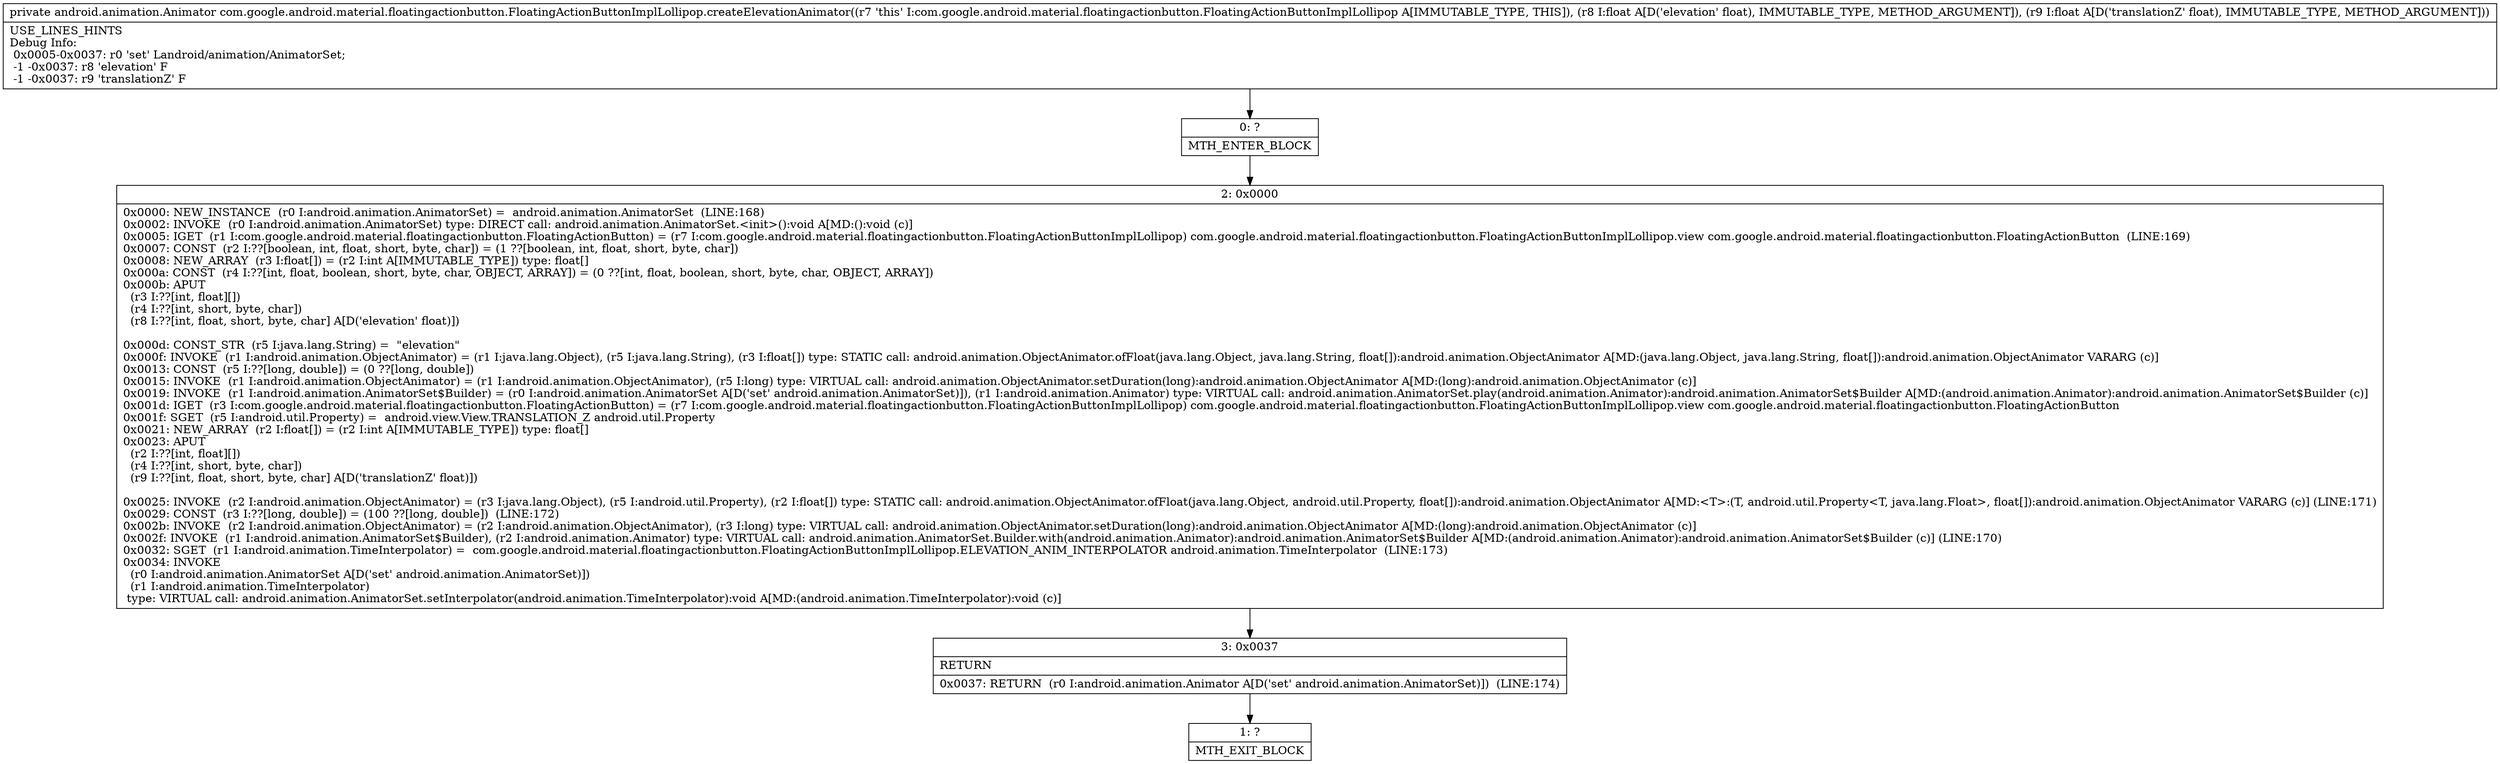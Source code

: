 digraph "CFG forcom.google.android.material.floatingactionbutton.FloatingActionButtonImplLollipop.createElevationAnimator(FF)Landroid\/animation\/Animator;" {
Node_0 [shape=record,label="{0\:\ ?|MTH_ENTER_BLOCK\l}"];
Node_2 [shape=record,label="{2\:\ 0x0000|0x0000: NEW_INSTANCE  (r0 I:android.animation.AnimatorSet) =  android.animation.AnimatorSet  (LINE:168)\l0x0002: INVOKE  (r0 I:android.animation.AnimatorSet) type: DIRECT call: android.animation.AnimatorSet.\<init\>():void A[MD:():void (c)]\l0x0005: IGET  (r1 I:com.google.android.material.floatingactionbutton.FloatingActionButton) = (r7 I:com.google.android.material.floatingactionbutton.FloatingActionButtonImplLollipop) com.google.android.material.floatingactionbutton.FloatingActionButtonImplLollipop.view com.google.android.material.floatingactionbutton.FloatingActionButton  (LINE:169)\l0x0007: CONST  (r2 I:??[boolean, int, float, short, byte, char]) = (1 ??[boolean, int, float, short, byte, char]) \l0x0008: NEW_ARRAY  (r3 I:float[]) = (r2 I:int A[IMMUTABLE_TYPE]) type: float[] \l0x000a: CONST  (r4 I:??[int, float, boolean, short, byte, char, OBJECT, ARRAY]) = (0 ??[int, float, boolean, short, byte, char, OBJECT, ARRAY]) \l0x000b: APUT  \l  (r3 I:??[int, float][])\l  (r4 I:??[int, short, byte, char])\l  (r8 I:??[int, float, short, byte, char] A[D('elevation' float)])\l \l0x000d: CONST_STR  (r5 I:java.lang.String) =  \"elevation\" \l0x000f: INVOKE  (r1 I:android.animation.ObjectAnimator) = (r1 I:java.lang.Object), (r5 I:java.lang.String), (r3 I:float[]) type: STATIC call: android.animation.ObjectAnimator.ofFloat(java.lang.Object, java.lang.String, float[]):android.animation.ObjectAnimator A[MD:(java.lang.Object, java.lang.String, float[]):android.animation.ObjectAnimator VARARG (c)]\l0x0013: CONST  (r5 I:??[long, double]) = (0 ??[long, double]) \l0x0015: INVOKE  (r1 I:android.animation.ObjectAnimator) = (r1 I:android.animation.ObjectAnimator), (r5 I:long) type: VIRTUAL call: android.animation.ObjectAnimator.setDuration(long):android.animation.ObjectAnimator A[MD:(long):android.animation.ObjectAnimator (c)]\l0x0019: INVOKE  (r1 I:android.animation.AnimatorSet$Builder) = (r0 I:android.animation.AnimatorSet A[D('set' android.animation.AnimatorSet)]), (r1 I:android.animation.Animator) type: VIRTUAL call: android.animation.AnimatorSet.play(android.animation.Animator):android.animation.AnimatorSet$Builder A[MD:(android.animation.Animator):android.animation.AnimatorSet$Builder (c)]\l0x001d: IGET  (r3 I:com.google.android.material.floatingactionbutton.FloatingActionButton) = (r7 I:com.google.android.material.floatingactionbutton.FloatingActionButtonImplLollipop) com.google.android.material.floatingactionbutton.FloatingActionButtonImplLollipop.view com.google.android.material.floatingactionbutton.FloatingActionButton \l0x001f: SGET  (r5 I:android.util.Property) =  android.view.View.TRANSLATION_Z android.util.Property \l0x0021: NEW_ARRAY  (r2 I:float[]) = (r2 I:int A[IMMUTABLE_TYPE]) type: float[] \l0x0023: APUT  \l  (r2 I:??[int, float][])\l  (r4 I:??[int, short, byte, char])\l  (r9 I:??[int, float, short, byte, char] A[D('translationZ' float)])\l \l0x0025: INVOKE  (r2 I:android.animation.ObjectAnimator) = (r3 I:java.lang.Object), (r5 I:android.util.Property), (r2 I:float[]) type: STATIC call: android.animation.ObjectAnimator.ofFloat(java.lang.Object, android.util.Property, float[]):android.animation.ObjectAnimator A[MD:\<T\>:(T, android.util.Property\<T, java.lang.Float\>, float[]):android.animation.ObjectAnimator VARARG (c)] (LINE:171)\l0x0029: CONST  (r3 I:??[long, double]) = (100 ??[long, double])  (LINE:172)\l0x002b: INVOKE  (r2 I:android.animation.ObjectAnimator) = (r2 I:android.animation.ObjectAnimator), (r3 I:long) type: VIRTUAL call: android.animation.ObjectAnimator.setDuration(long):android.animation.ObjectAnimator A[MD:(long):android.animation.ObjectAnimator (c)]\l0x002f: INVOKE  (r1 I:android.animation.AnimatorSet$Builder), (r2 I:android.animation.Animator) type: VIRTUAL call: android.animation.AnimatorSet.Builder.with(android.animation.Animator):android.animation.AnimatorSet$Builder A[MD:(android.animation.Animator):android.animation.AnimatorSet$Builder (c)] (LINE:170)\l0x0032: SGET  (r1 I:android.animation.TimeInterpolator) =  com.google.android.material.floatingactionbutton.FloatingActionButtonImplLollipop.ELEVATION_ANIM_INTERPOLATOR android.animation.TimeInterpolator  (LINE:173)\l0x0034: INVOKE  \l  (r0 I:android.animation.AnimatorSet A[D('set' android.animation.AnimatorSet)])\l  (r1 I:android.animation.TimeInterpolator)\l type: VIRTUAL call: android.animation.AnimatorSet.setInterpolator(android.animation.TimeInterpolator):void A[MD:(android.animation.TimeInterpolator):void (c)]\l}"];
Node_3 [shape=record,label="{3\:\ 0x0037|RETURN\l|0x0037: RETURN  (r0 I:android.animation.Animator A[D('set' android.animation.AnimatorSet)])  (LINE:174)\l}"];
Node_1 [shape=record,label="{1\:\ ?|MTH_EXIT_BLOCK\l}"];
MethodNode[shape=record,label="{private android.animation.Animator com.google.android.material.floatingactionbutton.FloatingActionButtonImplLollipop.createElevationAnimator((r7 'this' I:com.google.android.material.floatingactionbutton.FloatingActionButtonImplLollipop A[IMMUTABLE_TYPE, THIS]), (r8 I:float A[D('elevation' float), IMMUTABLE_TYPE, METHOD_ARGUMENT]), (r9 I:float A[D('translationZ' float), IMMUTABLE_TYPE, METHOD_ARGUMENT]))  | USE_LINES_HINTS\lDebug Info:\l  0x0005\-0x0037: r0 'set' Landroid\/animation\/AnimatorSet;\l  \-1 \-0x0037: r8 'elevation' F\l  \-1 \-0x0037: r9 'translationZ' F\l}"];
MethodNode -> Node_0;Node_0 -> Node_2;
Node_2 -> Node_3;
Node_3 -> Node_1;
}


